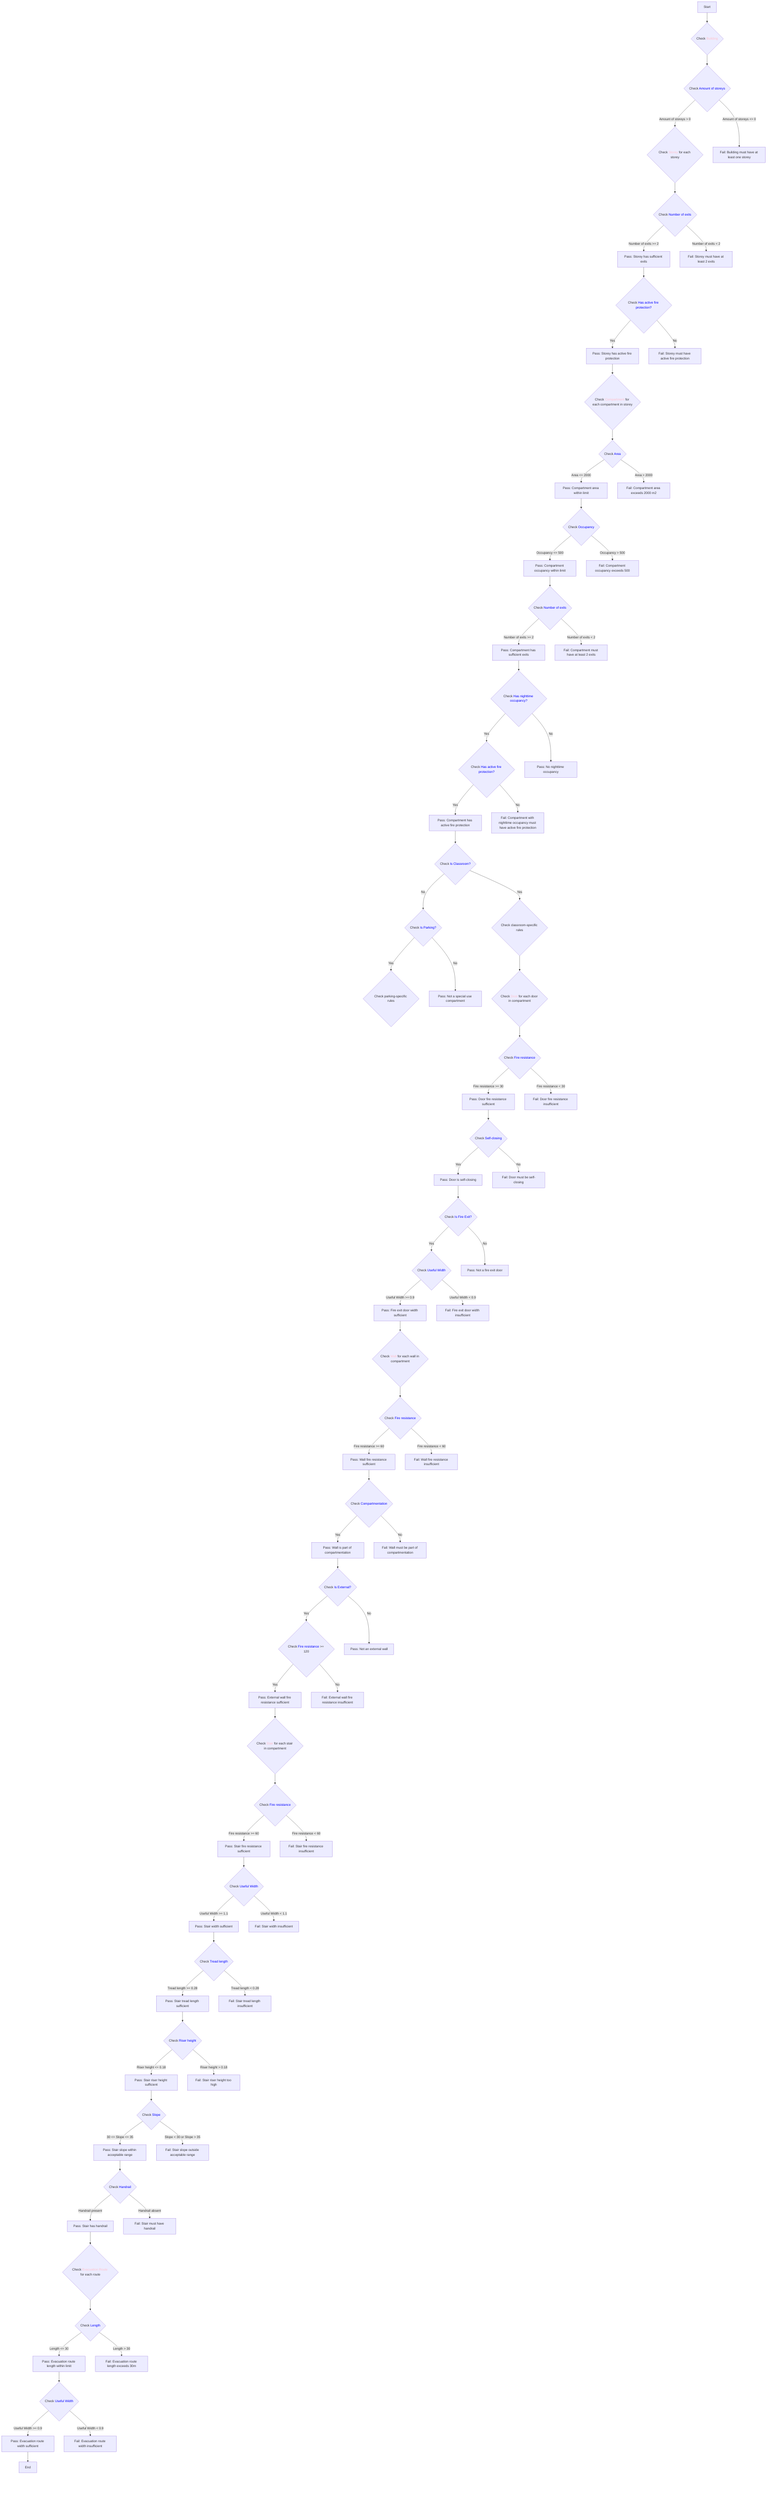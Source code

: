 graph TD
    A[Start] --> B{Check <font color='pink'>Building</font>}
    B --> C{Check <font color='blue'>Amount of storeys</font>}
    C --> |Amount of storeys > 0| D{Check <font color='pink'>Storey</font> for each storey}
    C --> |Amount of storeys <= 0| E[Fail: Building must have at least one storey]
    D --> F{Check <font color='blue'>Number of exits</font>}
    F --> |Number of exits >= 2| G[Pass: Storey has sufficient exits]
    F --> |Number of exits < 2| H[Fail: Storey must have at least 2 exits]
    G --> I{Check <font color='blue'>Has active fire protection?</font>}
    I --> |Yes| J[Pass: Storey has active fire protection]
    I --> |No| K[Fail: Storey must have active fire protection]
    J --> L{Check <font color='pink'>Compartment</font> for each compartment in storey}
    L --> M{Check <font color='blue'>Area</font>}
    M --> |Area <= 2000| N[Pass: Compartment area within limit]
    M --> |Area > 2000| O[Fail: Compartment area exceeds 2000 m2]
    N --> P{Check <font color='blue'>Occupancy</font>}
    P --> |Occupancy <= 500| Q[Pass: Compartment occupancy within limit]
    P --> |Occupancy > 500| R[Fail: Compartment occupancy exceeds 500]
    Q --> S{Check <font color='blue'>Number of exits</font>}
    S --> |Number of exits >= 2| T[Pass: Compartment has sufficient exits]
    S --> |Number of exits < 2| U[Fail: Compartment must have at least 2 exits]
    T --> V{Check <font color='blue'>Has nighttime occupancy?</font>}
    V --> |Yes| W{Check <font color='blue'>Has active fire protection?</font>}
    V --> |No| X[Pass: No nighttime occupancy]
    W --> |Yes| Y[Pass: Compartment has active fire protection]
    W --> |No| Z[Fail: Compartment with nighttime occupancy must have active fire protection]
    Y --> AA{Check <font color='blue'>Is Classroom?</font>}
    AA --> |Yes| AB{Check classroom-specific rules}
    AA --> |No| AC{Check <font color='blue'>Is Parking?</font>}
    AC --> |Yes| AD{Check parking-specific rules}
    AC --> |No| AE[Pass: Not a special use compartment]
    AB --> AF{Check <font color='pink'>Door</font> for each door in compartment}
    AF --> AG{Check <font color='blue'>Fire resistance</font>}
    AG --> |Fire resistance >= 30| AH[Pass: Door fire resistance sufficient]
    AG --> |Fire resistance < 30| AI[Fail: Door fire resistance insufficient]
    AH --> AJ{Check <font color='blue'>Self-closing</font>}
    AJ --> |Yes| AK[Pass: Door is self-closing]
    AJ --> |No| AL[Fail: Door must be self-closing]
    AK --> AM{Check <font color='blue'>Is Fire Exit?</font>}
    AM --> |Yes| AN{Check <font color='blue'>Useful Width</font>}
    AM --> |No| AO[Pass: Not a fire exit door]
    AN --> |Useful Width >= 0.9| AP[Pass: Fire exit door width sufficient]
    AN --> |Useful Width < 0.9| AQ[Fail: Fire exit door width insufficient]
    AP --> AR{Check <font color='pink'>Wall</font> for each wall in compartment}
    AR --> AS{Check <font color='blue'>Fire resistance</font>}
    AS --> |Fire resistance >= 60| AT[Pass: Wall fire resistance sufficient]
    AS --> |Fire resistance < 60| AU[Fail: Wall fire resistance insufficient]
    AT --> AV{Check <font color='blue'>Compartmentation</font>}
    AV --> |Yes| AW[Pass: Wall is part of compartmentation]
    AV --> |No| AX[Fail: Wall must be part of compartmentation]
    AW --> AY{Check <font color='blue'>Is External?</font>}
    AY --> |Yes| AZ{Check <font color='blue'>Fire resistance</font> >= 120}
    AY --> |No| BA[Pass: Not an external wall]
    AZ --> |Yes| BB[Pass: External wall fire resistance sufficient]
    AZ --> |No| BC[Fail: External wall fire resistance insufficient]
    BB --> BD{Check <font color='pink'>Stair</font> for each stair in compartment}
    BD --> BE{Check <font color='blue'>Fire resistance</font>}
    BE --> |Fire resistance >= 60| BF[Pass: Stair fire resistance sufficient]
    BE --> |Fire resistance < 60| BG[Fail: Stair fire resistance insufficient]
    BF --> BH{Check <font color='blue'>Useful Width</font>}
    BH --> |Useful Width >= 1.1| BI[Pass: Stair width sufficient]
    BH --> |Useful Width < 1.1| BJ[Fail: Stair width insufficient]
    BI --> BK{Check <font color='blue'>Tread length</font>}
    BK --> |Tread length >= 0.28| BL[Pass: Stair tread length sufficient]
    BK --> |Tread length < 0.28| BM[Fail: Stair tread length insufficient]
    BL --> BN{Check <font color='blue'>Riser height</font>}
    BN --> |Riser height <= 0.18| BO[Pass: Stair riser height sufficient]
    BN --> |Riser height > 0.18| BP[Fail: Stair riser height too high]
    BO --> BQ{Check <font color='blue'>Slope</font>}
    BQ --> |30 <= Slope <= 35| BR[Pass: Stair slope within acceptable range]
    BQ --> |Slope < 30 or Slope > 35| BS[Fail: Stair slope outside acceptable range]
    BR --> BT{Check <font color='blue'>Handrail</font>}
    BT --> |Handrail present| BU[Pass: Stair has handrail]
    BT --> |Handrail absent| BV[Fail: Stair must have handrail]
    BU --> BW{Check <font color='pink'>Evacuation Route</font> for each route}
    BW --> BX{Check <font color='blue'>Length</font>}
    BX --> |Length <= 30| BY[Pass: Evacuation route length within limit]
    BX --> |Length > 30| BZ[Fail: Evacuation route length exceeds 30m]
    BY --> CA{Check <font color='blue'>Useful Width</font>}
    CA --> |Useful Width >= 0.9| CB[Pass: Evacuation route width sufficient]
    CA --> |Useful Width < 0.9| CC[Fail: Evacuation route width insufficient]
    CB --> CD[End]